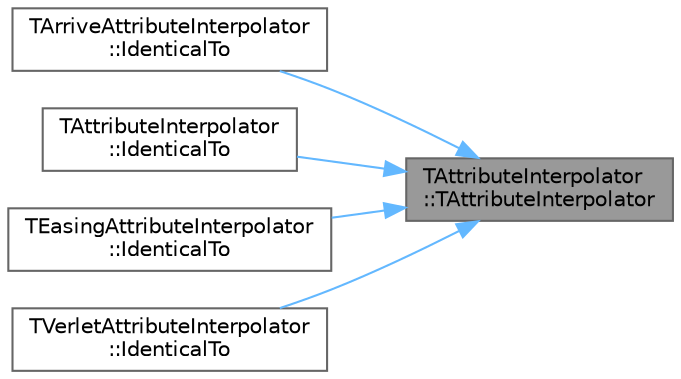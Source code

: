 digraph "TAttributeInterpolator::TAttributeInterpolator"
{
 // INTERACTIVE_SVG=YES
 // LATEX_PDF_SIZE
  bgcolor="transparent";
  edge [fontname=Helvetica,fontsize=10,labelfontname=Helvetica,labelfontsize=10];
  node [fontname=Helvetica,fontsize=10,shape=box,height=0.2,width=0.4];
  rankdir="RL";
  Node1 [id="Node000001",label="TAttributeInterpolator\l::TAttributeInterpolator",height=0.2,width=0.4,color="gray40", fillcolor="grey60", style="filled", fontcolor="black",tooltip=" "];
  Node1 -> Node2 [id="edge1_Node000001_Node000002",dir="back",color="steelblue1",style="solid",tooltip=" "];
  Node2 [id="Node000002",label="TArriveAttributeInterpolator\l::IdenticalTo",height=0.2,width=0.4,color="grey40", fillcolor="white", style="filled",URL="$d3/d83/classTArriveAttributeInterpolator.html#a9e52df637ded16eaf112d2364902eca4",tooltip="Compares this interpolator to another one."];
  Node1 -> Node3 [id="edge2_Node000001_Node000003",dir="back",color="steelblue1",style="solid",tooltip=" "];
  Node3 [id="Node000003",label="TAttributeInterpolator\l::IdenticalTo",height=0.2,width=0.4,color="grey40", fillcolor="white", style="filled",URL="$d4/da5/classTAttributeInterpolator.html#aed08a7dcf3a7943367c4b747497d1db0",tooltip="Compares this interpolator to another one."];
  Node1 -> Node4 [id="edge3_Node000001_Node000004",dir="back",color="steelblue1",style="solid",tooltip=" "];
  Node4 [id="Node000004",label="TEasingAttributeInterpolator\l::IdenticalTo",height=0.2,width=0.4,color="grey40", fillcolor="white", style="filled",URL="$df/dbc/classTEasingAttributeInterpolator.html#a23485c07358cbf784fdbe961e359615c",tooltip="Compares this interpolator to another one."];
  Node1 -> Node5 [id="edge4_Node000001_Node000005",dir="back",color="steelblue1",style="solid",tooltip=" "];
  Node5 [id="Node000005",label="TVerletAttributeInterpolator\l::IdenticalTo",height=0.2,width=0.4,color="grey40", fillcolor="white", style="filled",URL="$d8/d0e/classTVerletAttributeInterpolator.html#aad2bdc43ff2e75c7448e4ba4a0577a63",tooltip="Compares this interpolator to another one."];
}
